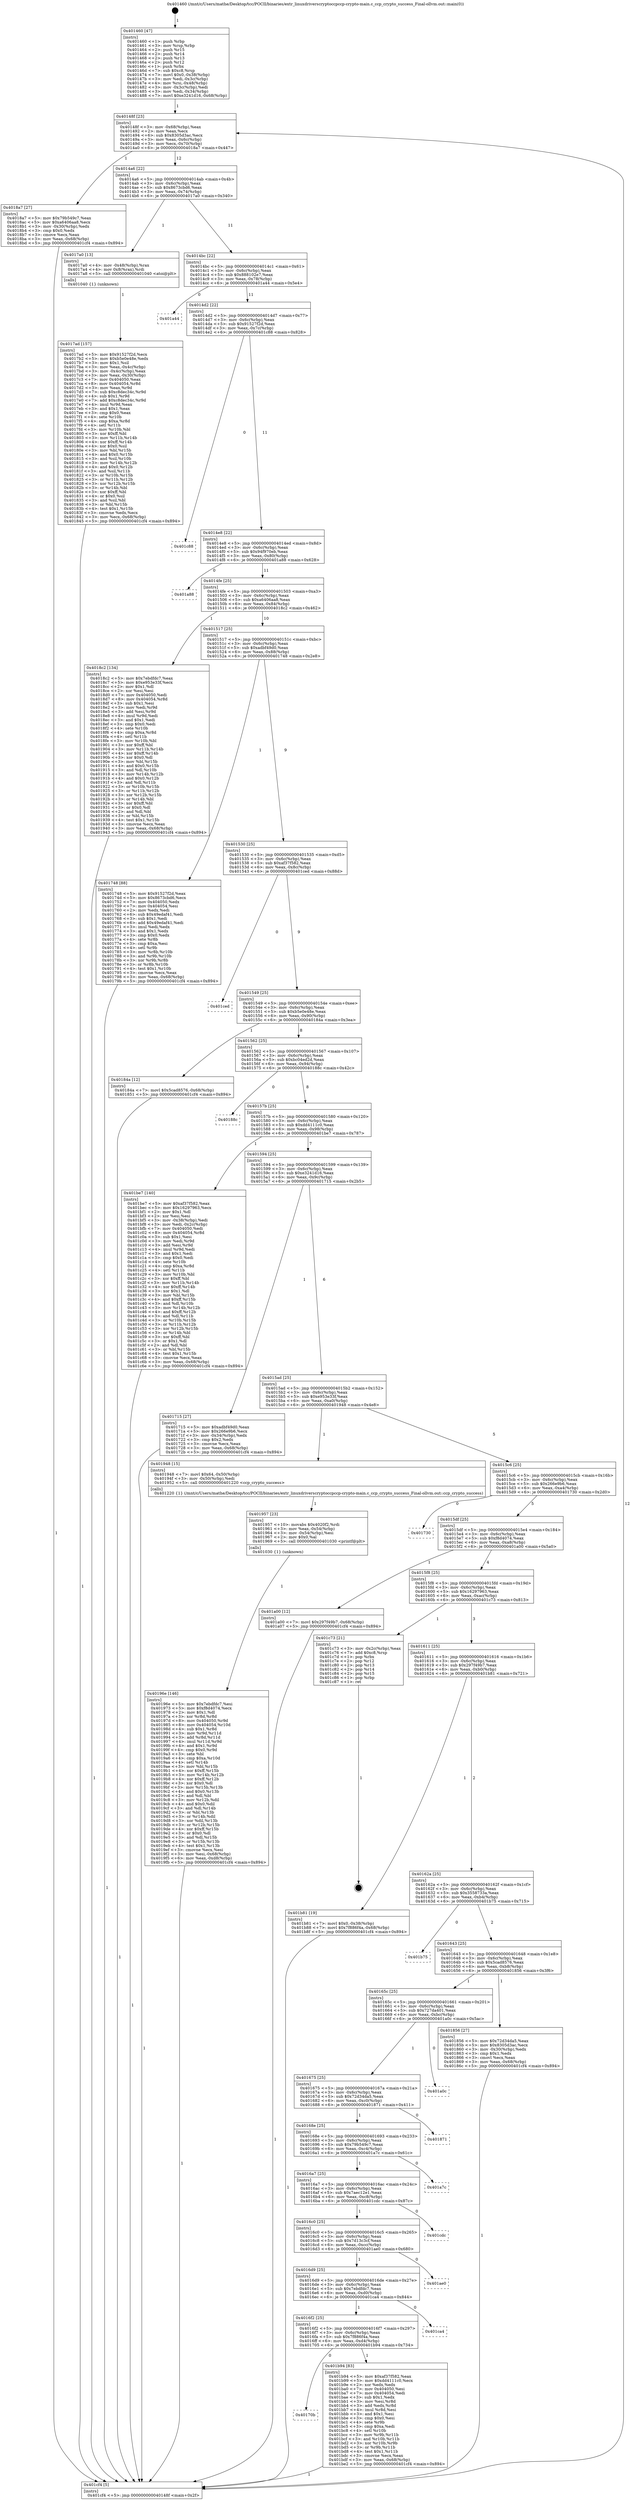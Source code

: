 digraph "0x401460" {
  label = "0x401460 (/mnt/c/Users/mathe/Desktop/tcc/POCII/binaries/extr_linuxdriverscryptoccpccp-crypto-main.c_ccp_crypto_success_Final-ollvm.out::main(0))"
  labelloc = "t"
  node[shape=record]

  Entry [label="",width=0.3,height=0.3,shape=circle,fillcolor=black,style=filled]
  "0x40148f" [label="{
     0x40148f [23]\l
     | [instrs]\l
     &nbsp;&nbsp;0x40148f \<+3\>: mov -0x68(%rbp),%eax\l
     &nbsp;&nbsp;0x401492 \<+2\>: mov %eax,%ecx\l
     &nbsp;&nbsp;0x401494 \<+6\>: sub $0x8305d3ac,%ecx\l
     &nbsp;&nbsp;0x40149a \<+3\>: mov %eax,-0x6c(%rbp)\l
     &nbsp;&nbsp;0x40149d \<+3\>: mov %ecx,-0x70(%rbp)\l
     &nbsp;&nbsp;0x4014a0 \<+6\>: je 00000000004018a7 \<main+0x447\>\l
  }"]
  "0x4018a7" [label="{
     0x4018a7 [27]\l
     | [instrs]\l
     &nbsp;&nbsp;0x4018a7 \<+5\>: mov $0x79b549c7,%eax\l
     &nbsp;&nbsp;0x4018ac \<+5\>: mov $0xa6406aa8,%ecx\l
     &nbsp;&nbsp;0x4018b1 \<+3\>: mov -0x30(%rbp),%edx\l
     &nbsp;&nbsp;0x4018b4 \<+3\>: cmp $0x0,%edx\l
     &nbsp;&nbsp;0x4018b7 \<+3\>: cmove %ecx,%eax\l
     &nbsp;&nbsp;0x4018ba \<+3\>: mov %eax,-0x68(%rbp)\l
     &nbsp;&nbsp;0x4018bd \<+5\>: jmp 0000000000401cf4 \<main+0x894\>\l
  }"]
  "0x4014a6" [label="{
     0x4014a6 [22]\l
     | [instrs]\l
     &nbsp;&nbsp;0x4014a6 \<+5\>: jmp 00000000004014ab \<main+0x4b\>\l
     &nbsp;&nbsp;0x4014ab \<+3\>: mov -0x6c(%rbp),%eax\l
     &nbsp;&nbsp;0x4014ae \<+5\>: sub $0x8673cbd6,%eax\l
     &nbsp;&nbsp;0x4014b3 \<+3\>: mov %eax,-0x74(%rbp)\l
     &nbsp;&nbsp;0x4014b6 \<+6\>: je 00000000004017a0 \<main+0x340\>\l
  }"]
  Exit [label="",width=0.3,height=0.3,shape=circle,fillcolor=black,style=filled,peripheries=2]
  "0x4017a0" [label="{
     0x4017a0 [13]\l
     | [instrs]\l
     &nbsp;&nbsp;0x4017a0 \<+4\>: mov -0x48(%rbp),%rax\l
     &nbsp;&nbsp;0x4017a4 \<+4\>: mov 0x8(%rax),%rdi\l
     &nbsp;&nbsp;0x4017a8 \<+5\>: call 0000000000401040 \<atoi@plt\>\l
     | [calls]\l
     &nbsp;&nbsp;0x401040 \{1\} (unknown)\l
  }"]
  "0x4014bc" [label="{
     0x4014bc [22]\l
     | [instrs]\l
     &nbsp;&nbsp;0x4014bc \<+5\>: jmp 00000000004014c1 \<main+0x61\>\l
     &nbsp;&nbsp;0x4014c1 \<+3\>: mov -0x6c(%rbp),%eax\l
     &nbsp;&nbsp;0x4014c4 \<+5\>: sub $0x888102e7,%eax\l
     &nbsp;&nbsp;0x4014c9 \<+3\>: mov %eax,-0x78(%rbp)\l
     &nbsp;&nbsp;0x4014cc \<+6\>: je 0000000000401a44 \<main+0x5e4\>\l
  }"]
  "0x40170b" [label="{
     0x40170b\l
  }", style=dashed]
  "0x401a44" [label="{
     0x401a44\l
  }", style=dashed]
  "0x4014d2" [label="{
     0x4014d2 [22]\l
     | [instrs]\l
     &nbsp;&nbsp;0x4014d2 \<+5\>: jmp 00000000004014d7 \<main+0x77\>\l
     &nbsp;&nbsp;0x4014d7 \<+3\>: mov -0x6c(%rbp),%eax\l
     &nbsp;&nbsp;0x4014da \<+5\>: sub $0x91527f2d,%eax\l
     &nbsp;&nbsp;0x4014df \<+3\>: mov %eax,-0x7c(%rbp)\l
     &nbsp;&nbsp;0x4014e2 \<+6\>: je 0000000000401c88 \<main+0x828\>\l
  }"]
  "0x401b94" [label="{
     0x401b94 [83]\l
     | [instrs]\l
     &nbsp;&nbsp;0x401b94 \<+5\>: mov $0xaf37f582,%eax\l
     &nbsp;&nbsp;0x401b99 \<+5\>: mov $0xdd4111c0,%ecx\l
     &nbsp;&nbsp;0x401b9e \<+2\>: xor %edx,%edx\l
     &nbsp;&nbsp;0x401ba0 \<+7\>: mov 0x404050,%esi\l
     &nbsp;&nbsp;0x401ba7 \<+7\>: mov 0x404054,%edi\l
     &nbsp;&nbsp;0x401bae \<+3\>: sub $0x1,%edx\l
     &nbsp;&nbsp;0x401bb1 \<+3\>: mov %esi,%r8d\l
     &nbsp;&nbsp;0x401bb4 \<+3\>: add %edx,%r8d\l
     &nbsp;&nbsp;0x401bb7 \<+4\>: imul %r8d,%esi\l
     &nbsp;&nbsp;0x401bbb \<+3\>: and $0x1,%esi\l
     &nbsp;&nbsp;0x401bbe \<+3\>: cmp $0x0,%esi\l
     &nbsp;&nbsp;0x401bc1 \<+4\>: sete %r9b\l
     &nbsp;&nbsp;0x401bc5 \<+3\>: cmp $0xa,%edi\l
     &nbsp;&nbsp;0x401bc8 \<+4\>: setl %r10b\l
     &nbsp;&nbsp;0x401bcc \<+3\>: mov %r9b,%r11b\l
     &nbsp;&nbsp;0x401bcf \<+3\>: and %r10b,%r11b\l
     &nbsp;&nbsp;0x401bd2 \<+3\>: xor %r10b,%r9b\l
     &nbsp;&nbsp;0x401bd5 \<+3\>: or %r9b,%r11b\l
     &nbsp;&nbsp;0x401bd8 \<+4\>: test $0x1,%r11b\l
     &nbsp;&nbsp;0x401bdc \<+3\>: cmovne %ecx,%eax\l
     &nbsp;&nbsp;0x401bdf \<+3\>: mov %eax,-0x68(%rbp)\l
     &nbsp;&nbsp;0x401be2 \<+5\>: jmp 0000000000401cf4 \<main+0x894\>\l
  }"]
  "0x401c88" [label="{
     0x401c88\l
  }", style=dashed]
  "0x4014e8" [label="{
     0x4014e8 [22]\l
     | [instrs]\l
     &nbsp;&nbsp;0x4014e8 \<+5\>: jmp 00000000004014ed \<main+0x8d\>\l
     &nbsp;&nbsp;0x4014ed \<+3\>: mov -0x6c(%rbp),%eax\l
     &nbsp;&nbsp;0x4014f0 \<+5\>: sub $0x94f970eb,%eax\l
     &nbsp;&nbsp;0x4014f5 \<+3\>: mov %eax,-0x80(%rbp)\l
     &nbsp;&nbsp;0x4014f8 \<+6\>: je 0000000000401a88 \<main+0x628\>\l
  }"]
  "0x4016f2" [label="{
     0x4016f2 [25]\l
     | [instrs]\l
     &nbsp;&nbsp;0x4016f2 \<+5\>: jmp 00000000004016f7 \<main+0x297\>\l
     &nbsp;&nbsp;0x4016f7 \<+3\>: mov -0x6c(%rbp),%eax\l
     &nbsp;&nbsp;0x4016fa \<+5\>: sub $0x7f886f4a,%eax\l
     &nbsp;&nbsp;0x4016ff \<+6\>: mov %eax,-0xd4(%rbp)\l
     &nbsp;&nbsp;0x401705 \<+6\>: je 0000000000401b94 \<main+0x734\>\l
  }"]
  "0x401a88" [label="{
     0x401a88\l
  }", style=dashed]
  "0x4014fe" [label="{
     0x4014fe [25]\l
     | [instrs]\l
     &nbsp;&nbsp;0x4014fe \<+5\>: jmp 0000000000401503 \<main+0xa3\>\l
     &nbsp;&nbsp;0x401503 \<+3\>: mov -0x6c(%rbp),%eax\l
     &nbsp;&nbsp;0x401506 \<+5\>: sub $0xa6406aa8,%eax\l
     &nbsp;&nbsp;0x40150b \<+6\>: mov %eax,-0x84(%rbp)\l
     &nbsp;&nbsp;0x401511 \<+6\>: je 00000000004018c2 \<main+0x462\>\l
  }"]
  "0x401ca4" [label="{
     0x401ca4\l
  }", style=dashed]
  "0x4018c2" [label="{
     0x4018c2 [134]\l
     | [instrs]\l
     &nbsp;&nbsp;0x4018c2 \<+5\>: mov $0x7ebdfdc7,%eax\l
     &nbsp;&nbsp;0x4018c7 \<+5\>: mov $0xe953e33f,%ecx\l
     &nbsp;&nbsp;0x4018cc \<+2\>: mov $0x1,%dl\l
     &nbsp;&nbsp;0x4018ce \<+2\>: xor %esi,%esi\l
     &nbsp;&nbsp;0x4018d0 \<+7\>: mov 0x404050,%edi\l
     &nbsp;&nbsp;0x4018d7 \<+8\>: mov 0x404054,%r8d\l
     &nbsp;&nbsp;0x4018df \<+3\>: sub $0x1,%esi\l
     &nbsp;&nbsp;0x4018e2 \<+3\>: mov %edi,%r9d\l
     &nbsp;&nbsp;0x4018e5 \<+3\>: add %esi,%r9d\l
     &nbsp;&nbsp;0x4018e8 \<+4\>: imul %r9d,%edi\l
     &nbsp;&nbsp;0x4018ec \<+3\>: and $0x1,%edi\l
     &nbsp;&nbsp;0x4018ef \<+3\>: cmp $0x0,%edi\l
     &nbsp;&nbsp;0x4018f2 \<+4\>: sete %r10b\l
     &nbsp;&nbsp;0x4018f6 \<+4\>: cmp $0xa,%r8d\l
     &nbsp;&nbsp;0x4018fa \<+4\>: setl %r11b\l
     &nbsp;&nbsp;0x4018fe \<+3\>: mov %r10b,%bl\l
     &nbsp;&nbsp;0x401901 \<+3\>: xor $0xff,%bl\l
     &nbsp;&nbsp;0x401904 \<+3\>: mov %r11b,%r14b\l
     &nbsp;&nbsp;0x401907 \<+4\>: xor $0xff,%r14b\l
     &nbsp;&nbsp;0x40190b \<+3\>: xor $0x0,%dl\l
     &nbsp;&nbsp;0x40190e \<+3\>: mov %bl,%r15b\l
     &nbsp;&nbsp;0x401911 \<+4\>: and $0x0,%r15b\l
     &nbsp;&nbsp;0x401915 \<+3\>: and %dl,%r10b\l
     &nbsp;&nbsp;0x401918 \<+3\>: mov %r14b,%r12b\l
     &nbsp;&nbsp;0x40191b \<+4\>: and $0x0,%r12b\l
     &nbsp;&nbsp;0x40191f \<+3\>: and %dl,%r11b\l
     &nbsp;&nbsp;0x401922 \<+3\>: or %r10b,%r15b\l
     &nbsp;&nbsp;0x401925 \<+3\>: or %r11b,%r12b\l
     &nbsp;&nbsp;0x401928 \<+3\>: xor %r12b,%r15b\l
     &nbsp;&nbsp;0x40192b \<+3\>: or %r14b,%bl\l
     &nbsp;&nbsp;0x40192e \<+3\>: xor $0xff,%bl\l
     &nbsp;&nbsp;0x401931 \<+3\>: or $0x0,%dl\l
     &nbsp;&nbsp;0x401934 \<+2\>: and %dl,%bl\l
     &nbsp;&nbsp;0x401936 \<+3\>: or %bl,%r15b\l
     &nbsp;&nbsp;0x401939 \<+4\>: test $0x1,%r15b\l
     &nbsp;&nbsp;0x40193d \<+3\>: cmovne %ecx,%eax\l
     &nbsp;&nbsp;0x401940 \<+3\>: mov %eax,-0x68(%rbp)\l
     &nbsp;&nbsp;0x401943 \<+5\>: jmp 0000000000401cf4 \<main+0x894\>\l
  }"]
  "0x401517" [label="{
     0x401517 [25]\l
     | [instrs]\l
     &nbsp;&nbsp;0x401517 \<+5\>: jmp 000000000040151c \<main+0xbc\>\l
     &nbsp;&nbsp;0x40151c \<+3\>: mov -0x6c(%rbp),%eax\l
     &nbsp;&nbsp;0x40151f \<+5\>: sub $0xadbf49d0,%eax\l
     &nbsp;&nbsp;0x401524 \<+6\>: mov %eax,-0x88(%rbp)\l
     &nbsp;&nbsp;0x40152a \<+6\>: je 0000000000401748 \<main+0x2e8\>\l
  }"]
  "0x4016d9" [label="{
     0x4016d9 [25]\l
     | [instrs]\l
     &nbsp;&nbsp;0x4016d9 \<+5\>: jmp 00000000004016de \<main+0x27e\>\l
     &nbsp;&nbsp;0x4016de \<+3\>: mov -0x6c(%rbp),%eax\l
     &nbsp;&nbsp;0x4016e1 \<+5\>: sub $0x7ebdfdc7,%eax\l
     &nbsp;&nbsp;0x4016e6 \<+6\>: mov %eax,-0xd0(%rbp)\l
     &nbsp;&nbsp;0x4016ec \<+6\>: je 0000000000401ca4 \<main+0x844\>\l
  }"]
  "0x401748" [label="{
     0x401748 [88]\l
     | [instrs]\l
     &nbsp;&nbsp;0x401748 \<+5\>: mov $0x91527f2d,%eax\l
     &nbsp;&nbsp;0x40174d \<+5\>: mov $0x8673cbd6,%ecx\l
     &nbsp;&nbsp;0x401752 \<+7\>: mov 0x404050,%edx\l
     &nbsp;&nbsp;0x401759 \<+7\>: mov 0x404054,%esi\l
     &nbsp;&nbsp;0x401760 \<+2\>: mov %edx,%edi\l
     &nbsp;&nbsp;0x401762 \<+6\>: sub $0x49edaf41,%edi\l
     &nbsp;&nbsp;0x401768 \<+3\>: sub $0x1,%edi\l
     &nbsp;&nbsp;0x40176b \<+6\>: add $0x49edaf41,%edi\l
     &nbsp;&nbsp;0x401771 \<+3\>: imul %edi,%edx\l
     &nbsp;&nbsp;0x401774 \<+3\>: and $0x1,%edx\l
     &nbsp;&nbsp;0x401777 \<+3\>: cmp $0x0,%edx\l
     &nbsp;&nbsp;0x40177a \<+4\>: sete %r8b\l
     &nbsp;&nbsp;0x40177e \<+3\>: cmp $0xa,%esi\l
     &nbsp;&nbsp;0x401781 \<+4\>: setl %r9b\l
     &nbsp;&nbsp;0x401785 \<+3\>: mov %r8b,%r10b\l
     &nbsp;&nbsp;0x401788 \<+3\>: and %r9b,%r10b\l
     &nbsp;&nbsp;0x40178b \<+3\>: xor %r9b,%r8b\l
     &nbsp;&nbsp;0x40178e \<+3\>: or %r8b,%r10b\l
     &nbsp;&nbsp;0x401791 \<+4\>: test $0x1,%r10b\l
     &nbsp;&nbsp;0x401795 \<+3\>: cmovne %ecx,%eax\l
     &nbsp;&nbsp;0x401798 \<+3\>: mov %eax,-0x68(%rbp)\l
     &nbsp;&nbsp;0x40179b \<+5\>: jmp 0000000000401cf4 \<main+0x894\>\l
  }"]
  "0x401530" [label="{
     0x401530 [25]\l
     | [instrs]\l
     &nbsp;&nbsp;0x401530 \<+5\>: jmp 0000000000401535 \<main+0xd5\>\l
     &nbsp;&nbsp;0x401535 \<+3\>: mov -0x6c(%rbp),%eax\l
     &nbsp;&nbsp;0x401538 \<+5\>: sub $0xaf37f582,%eax\l
     &nbsp;&nbsp;0x40153d \<+6\>: mov %eax,-0x8c(%rbp)\l
     &nbsp;&nbsp;0x401543 \<+6\>: je 0000000000401ced \<main+0x88d\>\l
  }"]
  "0x401ae0" [label="{
     0x401ae0\l
  }", style=dashed]
  "0x401ced" [label="{
     0x401ced\l
  }", style=dashed]
  "0x401549" [label="{
     0x401549 [25]\l
     | [instrs]\l
     &nbsp;&nbsp;0x401549 \<+5\>: jmp 000000000040154e \<main+0xee\>\l
     &nbsp;&nbsp;0x40154e \<+3\>: mov -0x6c(%rbp),%eax\l
     &nbsp;&nbsp;0x401551 \<+5\>: sub $0xb5e0e48e,%eax\l
     &nbsp;&nbsp;0x401556 \<+6\>: mov %eax,-0x90(%rbp)\l
     &nbsp;&nbsp;0x40155c \<+6\>: je 000000000040184a \<main+0x3ea\>\l
  }"]
  "0x4016c0" [label="{
     0x4016c0 [25]\l
     | [instrs]\l
     &nbsp;&nbsp;0x4016c0 \<+5\>: jmp 00000000004016c5 \<main+0x265\>\l
     &nbsp;&nbsp;0x4016c5 \<+3\>: mov -0x6c(%rbp),%eax\l
     &nbsp;&nbsp;0x4016c8 \<+5\>: sub $0x7d13c3cf,%eax\l
     &nbsp;&nbsp;0x4016cd \<+6\>: mov %eax,-0xcc(%rbp)\l
     &nbsp;&nbsp;0x4016d3 \<+6\>: je 0000000000401ae0 \<main+0x680\>\l
  }"]
  "0x40184a" [label="{
     0x40184a [12]\l
     | [instrs]\l
     &nbsp;&nbsp;0x40184a \<+7\>: movl $0x5cad8576,-0x68(%rbp)\l
     &nbsp;&nbsp;0x401851 \<+5\>: jmp 0000000000401cf4 \<main+0x894\>\l
  }"]
  "0x401562" [label="{
     0x401562 [25]\l
     | [instrs]\l
     &nbsp;&nbsp;0x401562 \<+5\>: jmp 0000000000401567 \<main+0x107\>\l
     &nbsp;&nbsp;0x401567 \<+3\>: mov -0x6c(%rbp),%eax\l
     &nbsp;&nbsp;0x40156a \<+5\>: sub $0xbc04ed2d,%eax\l
     &nbsp;&nbsp;0x40156f \<+6\>: mov %eax,-0x94(%rbp)\l
     &nbsp;&nbsp;0x401575 \<+6\>: je 000000000040188c \<main+0x42c\>\l
  }"]
  "0x401cdc" [label="{
     0x401cdc\l
  }", style=dashed]
  "0x40188c" [label="{
     0x40188c\l
  }", style=dashed]
  "0x40157b" [label="{
     0x40157b [25]\l
     | [instrs]\l
     &nbsp;&nbsp;0x40157b \<+5\>: jmp 0000000000401580 \<main+0x120\>\l
     &nbsp;&nbsp;0x401580 \<+3\>: mov -0x6c(%rbp),%eax\l
     &nbsp;&nbsp;0x401583 \<+5\>: sub $0xdd4111c0,%eax\l
     &nbsp;&nbsp;0x401588 \<+6\>: mov %eax,-0x98(%rbp)\l
     &nbsp;&nbsp;0x40158e \<+6\>: je 0000000000401be7 \<main+0x787\>\l
  }"]
  "0x4016a7" [label="{
     0x4016a7 [25]\l
     | [instrs]\l
     &nbsp;&nbsp;0x4016a7 \<+5\>: jmp 00000000004016ac \<main+0x24c\>\l
     &nbsp;&nbsp;0x4016ac \<+3\>: mov -0x6c(%rbp),%eax\l
     &nbsp;&nbsp;0x4016af \<+5\>: sub $0x7aec12e1,%eax\l
     &nbsp;&nbsp;0x4016b4 \<+6\>: mov %eax,-0xc8(%rbp)\l
     &nbsp;&nbsp;0x4016ba \<+6\>: je 0000000000401cdc \<main+0x87c\>\l
  }"]
  "0x401be7" [label="{
     0x401be7 [140]\l
     | [instrs]\l
     &nbsp;&nbsp;0x401be7 \<+5\>: mov $0xaf37f582,%eax\l
     &nbsp;&nbsp;0x401bec \<+5\>: mov $0x16297963,%ecx\l
     &nbsp;&nbsp;0x401bf1 \<+2\>: mov $0x1,%dl\l
     &nbsp;&nbsp;0x401bf3 \<+2\>: xor %esi,%esi\l
     &nbsp;&nbsp;0x401bf5 \<+3\>: mov -0x38(%rbp),%edi\l
     &nbsp;&nbsp;0x401bf8 \<+3\>: mov %edi,-0x2c(%rbp)\l
     &nbsp;&nbsp;0x401bfb \<+7\>: mov 0x404050,%edi\l
     &nbsp;&nbsp;0x401c02 \<+8\>: mov 0x404054,%r8d\l
     &nbsp;&nbsp;0x401c0a \<+3\>: sub $0x1,%esi\l
     &nbsp;&nbsp;0x401c0d \<+3\>: mov %edi,%r9d\l
     &nbsp;&nbsp;0x401c10 \<+3\>: add %esi,%r9d\l
     &nbsp;&nbsp;0x401c13 \<+4\>: imul %r9d,%edi\l
     &nbsp;&nbsp;0x401c17 \<+3\>: and $0x1,%edi\l
     &nbsp;&nbsp;0x401c1a \<+3\>: cmp $0x0,%edi\l
     &nbsp;&nbsp;0x401c1d \<+4\>: sete %r10b\l
     &nbsp;&nbsp;0x401c21 \<+4\>: cmp $0xa,%r8d\l
     &nbsp;&nbsp;0x401c25 \<+4\>: setl %r11b\l
     &nbsp;&nbsp;0x401c29 \<+3\>: mov %r10b,%bl\l
     &nbsp;&nbsp;0x401c2c \<+3\>: xor $0xff,%bl\l
     &nbsp;&nbsp;0x401c2f \<+3\>: mov %r11b,%r14b\l
     &nbsp;&nbsp;0x401c32 \<+4\>: xor $0xff,%r14b\l
     &nbsp;&nbsp;0x401c36 \<+3\>: xor $0x1,%dl\l
     &nbsp;&nbsp;0x401c39 \<+3\>: mov %bl,%r15b\l
     &nbsp;&nbsp;0x401c3c \<+4\>: and $0xff,%r15b\l
     &nbsp;&nbsp;0x401c40 \<+3\>: and %dl,%r10b\l
     &nbsp;&nbsp;0x401c43 \<+3\>: mov %r14b,%r12b\l
     &nbsp;&nbsp;0x401c46 \<+4\>: and $0xff,%r12b\l
     &nbsp;&nbsp;0x401c4a \<+3\>: and %dl,%r11b\l
     &nbsp;&nbsp;0x401c4d \<+3\>: or %r10b,%r15b\l
     &nbsp;&nbsp;0x401c50 \<+3\>: or %r11b,%r12b\l
     &nbsp;&nbsp;0x401c53 \<+3\>: xor %r12b,%r15b\l
     &nbsp;&nbsp;0x401c56 \<+3\>: or %r14b,%bl\l
     &nbsp;&nbsp;0x401c59 \<+3\>: xor $0xff,%bl\l
     &nbsp;&nbsp;0x401c5c \<+3\>: or $0x1,%dl\l
     &nbsp;&nbsp;0x401c5f \<+2\>: and %dl,%bl\l
     &nbsp;&nbsp;0x401c61 \<+3\>: or %bl,%r15b\l
     &nbsp;&nbsp;0x401c64 \<+4\>: test $0x1,%r15b\l
     &nbsp;&nbsp;0x401c68 \<+3\>: cmovne %ecx,%eax\l
     &nbsp;&nbsp;0x401c6b \<+3\>: mov %eax,-0x68(%rbp)\l
     &nbsp;&nbsp;0x401c6e \<+5\>: jmp 0000000000401cf4 \<main+0x894\>\l
  }"]
  "0x401594" [label="{
     0x401594 [25]\l
     | [instrs]\l
     &nbsp;&nbsp;0x401594 \<+5\>: jmp 0000000000401599 \<main+0x139\>\l
     &nbsp;&nbsp;0x401599 \<+3\>: mov -0x6c(%rbp),%eax\l
     &nbsp;&nbsp;0x40159c \<+5\>: sub $0xe3241d16,%eax\l
     &nbsp;&nbsp;0x4015a1 \<+6\>: mov %eax,-0x9c(%rbp)\l
     &nbsp;&nbsp;0x4015a7 \<+6\>: je 0000000000401715 \<main+0x2b5\>\l
  }"]
  "0x401a7c" [label="{
     0x401a7c\l
  }", style=dashed]
  "0x401715" [label="{
     0x401715 [27]\l
     | [instrs]\l
     &nbsp;&nbsp;0x401715 \<+5\>: mov $0xadbf49d0,%eax\l
     &nbsp;&nbsp;0x40171a \<+5\>: mov $0x266e9b6,%ecx\l
     &nbsp;&nbsp;0x40171f \<+3\>: mov -0x34(%rbp),%edx\l
     &nbsp;&nbsp;0x401722 \<+3\>: cmp $0x2,%edx\l
     &nbsp;&nbsp;0x401725 \<+3\>: cmovne %ecx,%eax\l
     &nbsp;&nbsp;0x401728 \<+3\>: mov %eax,-0x68(%rbp)\l
     &nbsp;&nbsp;0x40172b \<+5\>: jmp 0000000000401cf4 \<main+0x894\>\l
  }"]
  "0x4015ad" [label="{
     0x4015ad [25]\l
     | [instrs]\l
     &nbsp;&nbsp;0x4015ad \<+5\>: jmp 00000000004015b2 \<main+0x152\>\l
     &nbsp;&nbsp;0x4015b2 \<+3\>: mov -0x6c(%rbp),%eax\l
     &nbsp;&nbsp;0x4015b5 \<+5\>: sub $0xe953e33f,%eax\l
     &nbsp;&nbsp;0x4015ba \<+6\>: mov %eax,-0xa0(%rbp)\l
     &nbsp;&nbsp;0x4015c0 \<+6\>: je 0000000000401948 \<main+0x4e8\>\l
  }"]
  "0x401cf4" [label="{
     0x401cf4 [5]\l
     | [instrs]\l
     &nbsp;&nbsp;0x401cf4 \<+5\>: jmp 000000000040148f \<main+0x2f\>\l
  }"]
  "0x401460" [label="{
     0x401460 [47]\l
     | [instrs]\l
     &nbsp;&nbsp;0x401460 \<+1\>: push %rbp\l
     &nbsp;&nbsp;0x401461 \<+3\>: mov %rsp,%rbp\l
     &nbsp;&nbsp;0x401464 \<+2\>: push %r15\l
     &nbsp;&nbsp;0x401466 \<+2\>: push %r14\l
     &nbsp;&nbsp;0x401468 \<+2\>: push %r13\l
     &nbsp;&nbsp;0x40146a \<+2\>: push %r12\l
     &nbsp;&nbsp;0x40146c \<+1\>: push %rbx\l
     &nbsp;&nbsp;0x40146d \<+7\>: sub $0xc8,%rsp\l
     &nbsp;&nbsp;0x401474 \<+7\>: movl $0x0,-0x38(%rbp)\l
     &nbsp;&nbsp;0x40147b \<+3\>: mov %edi,-0x3c(%rbp)\l
     &nbsp;&nbsp;0x40147e \<+4\>: mov %rsi,-0x48(%rbp)\l
     &nbsp;&nbsp;0x401482 \<+3\>: mov -0x3c(%rbp),%edi\l
     &nbsp;&nbsp;0x401485 \<+3\>: mov %edi,-0x34(%rbp)\l
     &nbsp;&nbsp;0x401488 \<+7\>: movl $0xe3241d16,-0x68(%rbp)\l
  }"]
  "0x4017ad" [label="{
     0x4017ad [157]\l
     | [instrs]\l
     &nbsp;&nbsp;0x4017ad \<+5\>: mov $0x91527f2d,%ecx\l
     &nbsp;&nbsp;0x4017b2 \<+5\>: mov $0xb5e0e48e,%edx\l
     &nbsp;&nbsp;0x4017b7 \<+3\>: mov $0x1,%sil\l
     &nbsp;&nbsp;0x4017ba \<+3\>: mov %eax,-0x4c(%rbp)\l
     &nbsp;&nbsp;0x4017bd \<+3\>: mov -0x4c(%rbp),%eax\l
     &nbsp;&nbsp;0x4017c0 \<+3\>: mov %eax,-0x30(%rbp)\l
     &nbsp;&nbsp;0x4017c3 \<+7\>: mov 0x404050,%eax\l
     &nbsp;&nbsp;0x4017ca \<+8\>: mov 0x404054,%r8d\l
     &nbsp;&nbsp;0x4017d2 \<+3\>: mov %eax,%r9d\l
     &nbsp;&nbsp;0x4017d5 \<+7\>: sub $0xc8dec34c,%r9d\l
     &nbsp;&nbsp;0x4017dc \<+4\>: sub $0x1,%r9d\l
     &nbsp;&nbsp;0x4017e0 \<+7\>: add $0xc8dec34c,%r9d\l
     &nbsp;&nbsp;0x4017e7 \<+4\>: imul %r9d,%eax\l
     &nbsp;&nbsp;0x4017eb \<+3\>: and $0x1,%eax\l
     &nbsp;&nbsp;0x4017ee \<+3\>: cmp $0x0,%eax\l
     &nbsp;&nbsp;0x4017f1 \<+4\>: sete %r10b\l
     &nbsp;&nbsp;0x4017f5 \<+4\>: cmp $0xa,%r8d\l
     &nbsp;&nbsp;0x4017f9 \<+4\>: setl %r11b\l
     &nbsp;&nbsp;0x4017fd \<+3\>: mov %r10b,%bl\l
     &nbsp;&nbsp;0x401800 \<+3\>: xor $0xff,%bl\l
     &nbsp;&nbsp;0x401803 \<+3\>: mov %r11b,%r14b\l
     &nbsp;&nbsp;0x401806 \<+4\>: xor $0xff,%r14b\l
     &nbsp;&nbsp;0x40180a \<+4\>: xor $0x0,%sil\l
     &nbsp;&nbsp;0x40180e \<+3\>: mov %bl,%r15b\l
     &nbsp;&nbsp;0x401811 \<+4\>: and $0x0,%r15b\l
     &nbsp;&nbsp;0x401815 \<+3\>: and %sil,%r10b\l
     &nbsp;&nbsp;0x401818 \<+3\>: mov %r14b,%r12b\l
     &nbsp;&nbsp;0x40181b \<+4\>: and $0x0,%r12b\l
     &nbsp;&nbsp;0x40181f \<+3\>: and %sil,%r11b\l
     &nbsp;&nbsp;0x401822 \<+3\>: or %r10b,%r15b\l
     &nbsp;&nbsp;0x401825 \<+3\>: or %r11b,%r12b\l
     &nbsp;&nbsp;0x401828 \<+3\>: xor %r12b,%r15b\l
     &nbsp;&nbsp;0x40182b \<+3\>: or %r14b,%bl\l
     &nbsp;&nbsp;0x40182e \<+3\>: xor $0xff,%bl\l
     &nbsp;&nbsp;0x401831 \<+4\>: or $0x0,%sil\l
     &nbsp;&nbsp;0x401835 \<+3\>: and %sil,%bl\l
     &nbsp;&nbsp;0x401838 \<+3\>: or %bl,%r15b\l
     &nbsp;&nbsp;0x40183b \<+4\>: test $0x1,%r15b\l
     &nbsp;&nbsp;0x40183f \<+3\>: cmovne %edx,%ecx\l
     &nbsp;&nbsp;0x401842 \<+3\>: mov %ecx,-0x68(%rbp)\l
     &nbsp;&nbsp;0x401845 \<+5\>: jmp 0000000000401cf4 \<main+0x894\>\l
  }"]
  "0x40168e" [label="{
     0x40168e [25]\l
     | [instrs]\l
     &nbsp;&nbsp;0x40168e \<+5\>: jmp 0000000000401693 \<main+0x233\>\l
     &nbsp;&nbsp;0x401693 \<+3\>: mov -0x6c(%rbp),%eax\l
     &nbsp;&nbsp;0x401696 \<+5\>: sub $0x79b549c7,%eax\l
     &nbsp;&nbsp;0x40169b \<+6\>: mov %eax,-0xc4(%rbp)\l
     &nbsp;&nbsp;0x4016a1 \<+6\>: je 0000000000401a7c \<main+0x61c\>\l
  }"]
  "0x401948" [label="{
     0x401948 [15]\l
     | [instrs]\l
     &nbsp;&nbsp;0x401948 \<+7\>: movl $0x64,-0x50(%rbp)\l
     &nbsp;&nbsp;0x40194f \<+3\>: mov -0x50(%rbp),%edi\l
     &nbsp;&nbsp;0x401952 \<+5\>: call 0000000000401220 \<ccp_crypto_success\>\l
     | [calls]\l
     &nbsp;&nbsp;0x401220 \{1\} (/mnt/c/Users/mathe/Desktop/tcc/POCII/binaries/extr_linuxdriverscryptoccpccp-crypto-main.c_ccp_crypto_success_Final-ollvm.out::ccp_crypto_success)\l
  }"]
  "0x4015c6" [label="{
     0x4015c6 [25]\l
     | [instrs]\l
     &nbsp;&nbsp;0x4015c6 \<+5\>: jmp 00000000004015cb \<main+0x16b\>\l
     &nbsp;&nbsp;0x4015cb \<+3\>: mov -0x6c(%rbp),%eax\l
     &nbsp;&nbsp;0x4015ce \<+5\>: sub $0x266e9b6,%eax\l
     &nbsp;&nbsp;0x4015d3 \<+6\>: mov %eax,-0xa4(%rbp)\l
     &nbsp;&nbsp;0x4015d9 \<+6\>: je 0000000000401730 \<main+0x2d0\>\l
  }"]
  "0x401871" [label="{
     0x401871\l
  }", style=dashed]
  "0x401730" [label="{
     0x401730\l
  }", style=dashed]
  "0x4015df" [label="{
     0x4015df [25]\l
     | [instrs]\l
     &nbsp;&nbsp;0x4015df \<+5\>: jmp 00000000004015e4 \<main+0x184\>\l
     &nbsp;&nbsp;0x4015e4 \<+3\>: mov -0x6c(%rbp),%eax\l
     &nbsp;&nbsp;0x4015e7 \<+5\>: sub $0xf8d4074,%eax\l
     &nbsp;&nbsp;0x4015ec \<+6\>: mov %eax,-0xa8(%rbp)\l
     &nbsp;&nbsp;0x4015f2 \<+6\>: je 0000000000401a00 \<main+0x5a0\>\l
  }"]
  "0x401675" [label="{
     0x401675 [25]\l
     | [instrs]\l
     &nbsp;&nbsp;0x401675 \<+5\>: jmp 000000000040167a \<main+0x21a\>\l
     &nbsp;&nbsp;0x40167a \<+3\>: mov -0x6c(%rbp),%eax\l
     &nbsp;&nbsp;0x40167d \<+5\>: sub $0x72d34da5,%eax\l
     &nbsp;&nbsp;0x401682 \<+6\>: mov %eax,-0xc0(%rbp)\l
     &nbsp;&nbsp;0x401688 \<+6\>: je 0000000000401871 \<main+0x411\>\l
  }"]
  "0x401a00" [label="{
     0x401a00 [12]\l
     | [instrs]\l
     &nbsp;&nbsp;0x401a00 \<+7\>: movl $0x297f49b7,-0x68(%rbp)\l
     &nbsp;&nbsp;0x401a07 \<+5\>: jmp 0000000000401cf4 \<main+0x894\>\l
  }"]
  "0x4015f8" [label="{
     0x4015f8 [25]\l
     | [instrs]\l
     &nbsp;&nbsp;0x4015f8 \<+5\>: jmp 00000000004015fd \<main+0x19d\>\l
     &nbsp;&nbsp;0x4015fd \<+3\>: mov -0x6c(%rbp),%eax\l
     &nbsp;&nbsp;0x401600 \<+5\>: sub $0x16297963,%eax\l
     &nbsp;&nbsp;0x401605 \<+6\>: mov %eax,-0xac(%rbp)\l
     &nbsp;&nbsp;0x40160b \<+6\>: je 0000000000401c73 \<main+0x813\>\l
  }"]
  "0x401a0c" [label="{
     0x401a0c\l
  }", style=dashed]
  "0x401c73" [label="{
     0x401c73 [21]\l
     | [instrs]\l
     &nbsp;&nbsp;0x401c73 \<+3\>: mov -0x2c(%rbp),%eax\l
     &nbsp;&nbsp;0x401c76 \<+7\>: add $0xc8,%rsp\l
     &nbsp;&nbsp;0x401c7d \<+1\>: pop %rbx\l
     &nbsp;&nbsp;0x401c7e \<+2\>: pop %r12\l
     &nbsp;&nbsp;0x401c80 \<+2\>: pop %r13\l
     &nbsp;&nbsp;0x401c82 \<+2\>: pop %r14\l
     &nbsp;&nbsp;0x401c84 \<+2\>: pop %r15\l
     &nbsp;&nbsp;0x401c86 \<+1\>: pop %rbp\l
     &nbsp;&nbsp;0x401c87 \<+1\>: ret\l
  }"]
  "0x401611" [label="{
     0x401611 [25]\l
     | [instrs]\l
     &nbsp;&nbsp;0x401611 \<+5\>: jmp 0000000000401616 \<main+0x1b6\>\l
     &nbsp;&nbsp;0x401616 \<+3\>: mov -0x6c(%rbp),%eax\l
     &nbsp;&nbsp;0x401619 \<+5\>: sub $0x297f49b7,%eax\l
     &nbsp;&nbsp;0x40161e \<+6\>: mov %eax,-0xb0(%rbp)\l
     &nbsp;&nbsp;0x401624 \<+6\>: je 0000000000401b81 \<main+0x721\>\l
  }"]
  "0x40196e" [label="{
     0x40196e [146]\l
     | [instrs]\l
     &nbsp;&nbsp;0x40196e \<+5\>: mov $0x7ebdfdc7,%esi\l
     &nbsp;&nbsp;0x401973 \<+5\>: mov $0xf8d4074,%ecx\l
     &nbsp;&nbsp;0x401978 \<+2\>: mov $0x1,%dl\l
     &nbsp;&nbsp;0x40197a \<+3\>: xor %r8d,%r8d\l
     &nbsp;&nbsp;0x40197d \<+8\>: mov 0x404050,%r9d\l
     &nbsp;&nbsp;0x401985 \<+8\>: mov 0x404054,%r10d\l
     &nbsp;&nbsp;0x40198d \<+4\>: sub $0x1,%r8d\l
     &nbsp;&nbsp;0x401991 \<+3\>: mov %r9d,%r11d\l
     &nbsp;&nbsp;0x401994 \<+3\>: add %r8d,%r11d\l
     &nbsp;&nbsp;0x401997 \<+4\>: imul %r11d,%r9d\l
     &nbsp;&nbsp;0x40199b \<+4\>: and $0x1,%r9d\l
     &nbsp;&nbsp;0x40199f \<+4\>: cmp $0x0,%r9d\l
     &nbsp;&nbsp;0x4019a3 \<+3\>: sete %bl\l
     &nbsp;&nbsp;0x4019a6 \<+4\>: cmp $0xa,%r10d\l
     &nbsp;&nbsp;0x4019aa \<+4\>: setl %r14b\l
     &nbsp;&nbsp;0x4019ae \<+3\>: mov %bl,%r15b\l
     &nbsp;&nbsp;0x4019b1 \<+4\>: xor $0xff,%r15b\l
     &nbsp;&nbsp;0x4019b5 \<+3\>: mov %r14b,%r12b\l
     &nbsp;&nbsp;0x4019b8 \<+4\>: xor $0xff,%r12b\l
     &nbsp;&nbsp;0x4019bc \<+3\>: xor $0x0,%dl\l
     &nbsp;&nbsp;0x4019bf \<+3\>: mov %r15b,%r13b\l
     &nbsp;&nbsp;0x4019c2 \<+4\>: and $0x0,%r13b\l
     &nbsp;&nbsp;0x4019c6 \<+2\>: and %dl,%bl\l
     &nbsp;&nbsp;0x4019c8 \<+3\>: mov %r12b,%dil\l
     &nbsp;&nbsp;0x4019cb \<+4\>: and $0x0,%dil\l
     &nbsp;&nbsp;0x4019cf \<+3\>: and %dl,%r14b\l
     &nbsp;&nbsp;0x4019d2 \<+3\>: or %bl,%r13b\l
     &nbsp;&nbsp;0x4019d5 \<+3\>: or %r14b,%dil\l
     &nbsp;&nbsp;0x4019d8 \<+3\>: xor %dil,%r13b\l
     &nbsp;&nbsp;0x4019db \<+3\>: or %r12b,%r15b\l
     &nbsp;&nbsp;0x4019de \<+4\>: xor $0xff,%r15b\l
     &nbsp;&nbsp;0x4019e2 \<+3\>: or $0x0,%dl\l
     &nbsp;&nbsp;0x4019e5 \<+3\>: and %dl,%r15b\l
     &nbsp;&nbsp;0x4019e8 \<+3\>: or %r15b,%r13b\l
     &nbsp;&nbsp;0x4019eb \<+4\>: test $0x1,%r13b\l
     &nbsp;&nbsp;0x4019ef \<+3\>: cmovne %ecx,%esi\l
     &nbsp;&nbsp;0x4019f2 \<+3\>: mov %esi,-0x68(%rbp)\l
     &nbsp;&nbsp;0x4019f5 \<+6\>: mov %eax,-0xd8(%rbp)\l
     &nbsp;&nbsp;0x4019fb \<+5\>: jmp 0000000000401cf4 \<main+0x894\>\l
  }"]
  "0x401b81" [label="{
     0x401b81 [19]\l
     | [instrs]\l
     &nbsp;&nbsp;0x401b81 \<+7\>: movl $0x0,-0x38(%rbp)\l
     &nbsp;&nbsp;0x401b88 \<+7\>: movl $0x7f886f4a,-0x68(%rbp)\l
     &nbsp;&nbsp;0x401b8f \<+5\>: jmp 0000000000401cf4 \<main+0x894\>\l
  }"]
  "0x40162a" [label="{
     0x40162a [25]\l
     | [instrs]\l
     &nbsp;&nbsp;0x40162a \<+5\>: jmp 000000000040162f \<main+0x1cf\>\l
     &nbsp;&nbsp;0x40162f \<+3\>: mov -0x6c(%rbp),%eax\l
     &nbsp;&nbsp;0x401632 \<+5\>: sub $0x3558733a,%eax\l
     &nbsp;&nbsp;0x401637 \<+6\>: mov %eax,-0xb4(%rbp)\l
     &nbsp;&nbsp;0x40163d \<+6\>: je 0000000000401b75 \<main+0x715\>\l
  }"]
  "0x401957" [label="{
     0x401957 [23]\l
     | [instrs]\l
     &nbsp;&nbsp;0x401957 \<+10\>: movabs $0x4020f2,%rdi\l
     &nbsp;&nbsp;0x401961 \<+3\>: mov %eax,-0x54(%rbp)\l
     &nbsp;&nbsp;0x401964 \<+3\>: mov -0x54(%rbp),%esi\l
     &nbsp;&nbsp;0x401967 \<+2\>: mov $0x0,%al\l
     &nbsp;&nbsp;0x401969 \<+5\>: call 0000000000401030 \<printf@plt\>\l
     | [calls]\l
     &nbsp;&nbsp;0x401030 \{1\} (unknown)\l
  }"]
  "0x401b75" [label="{
     0x401b75\l
  }", style=dashed]
  "0x401643" [label="{
     0x401643 [25]\l
     | [instrs]\l
     &nbsp;&nbsp;0x401643 \<+5\>: jmp 0000000000401648 \<main+0x1e8\>\l
     &nbsp;&nbsp;0x401648 \<+3\>: mov -0x6c(%rbp),%eax\l
     &nbsp;&nbsp;0x40164b \<+5\>: sub $0x5cad8576,%eax\l
     &nbsp;&nbsp;0x401650 \<+6\>: mov %eax,-0xb8(%rbp)\l
     &nbsp;&nbsp;0x401656 \<+6\>: je 0000000000401856 \<main+0x3f6\>\l
  }"]
  "0x40165c" [label="{
     0x40165c [25]\l
     | [instrs]\l
     &nbsp;&nbsp;0x40165c \<+5\>: jmp 0000000000401661 \<main+0x201\>\l
     &nbsp;&nbsp;0x401661 \<+3\>: mov -0x6c(%rbp),%eax\l
     &nbsp;&nbsp;0x401664 \<+5\>: sub $0x727da401,%eax\l
     &nbsp;&nbsp;0x401669 \<+6\>: mov %eax,-0xbc(%rbp)\l
     &nbsp;&nbsp;0x40166f \<+6\>: je 0000000000401a0c \<main+0x5ac\>\l
  }"]
  "0x401856" [label="{
     0x401856 [27]\l
     | [instrs]\l
     &nbsp;&nbsp;0x401856 \<+5\>: mov $0x72d34da5,%eax\l
     &nbsp;&nbsp;0x40185b \<+5\>: mov $0x8305d3ac,%ecx\l
     &nbsp;&nbsp;0x401860 \<+3\>: mov -0x30(%rbp),%edx\l
     &nbsp;&nbsp;0x401863 \<+3\>: cmp $0x1,%edx\l
     &nbsp;&nbsp;0x401866 \<+3\>: cmovl %ecx,%eax\l
     &nbsp;&nbsp;0x401869 \<+3\>: mov %eax,-0x68(%rbp)\l
     &nbsp;&nbsp;0x40186c \<+5\>: jmp 0000000000401cf4 \<main+0x894\>\l
  }"]
  Entry -> "0x401460" [label=" 1"]
  "0x40148f" -> "0x4018a7" [label=" 1"]
  "0x40148f" -> "0x4014a6" [label=" 12"]
  "0x401c73" -> Exit [label=" 1"]
  "0x4014a6" -> "0x4017a0" [label=" 1"]
  "0x4014a6" -> "0x4014bc" [label=" 11"]
  "0x401be7" -> "0x401cf4" [label=" 1"]
  "0x4014bc" -> "0x401a44" [label=" 0"]
  "0x4014bc" -> "0x4014d2" [label=" 11"]
  "0x401b94" -> "0x401cf4" [label=" 1"]
  "0x4014d2" -> "0x401c88" [label=" 0"]
  "0x4014d2" -> "0x4014e8" [label=" 11"]
  "0x4016f2" -> "0x40170b" [label=" 0"]
  "0x4014e8" -> "0x401a88" [label=" 0"]
  "0x4014e8" -> "0x4014fe" [label=" 11"]
  "0x4016f2" -> "0x401b94" [label=" 1"]
  "0x4014fe" -> "0x4018c2" [label=" 1"]
  "0x4014fe" -> "0x401517" [label=" 10"]
  "0x4016d9" -> "0x4016f2" [label=" 1"]
  "0x401517" -> "0x401748" [label=" 1"]
  "0x401517" -> "0x401530" [label=" 9"]
  "0x4016d9" -> "0x401ca4" [label=" 0"]
  "0x401530" -> "0x401ced" [label=" 0"]
  "0x401530" -> "0x401549" [label=" 9"]
  "0x4016c0" -> "0x4016d9" [label=" 1"]
  "0x401549" -> "0x40184a" [label=" 1"]
  "0x401549" -> "0x401562" [label=" 8"]
  "0x4016c0" -> "0x401ae0" [label=" 0"]
  "0x401562" -> "0x40188c" [label=" 0"]
  "0x401562" -> "0x40157b" [label=" 8"]
  "0x4016a7" -> "0x4016c0" [label=" 1"]
  "0x40157b" -> "0x401be7" [label=" 1"]
  "0x40157b" -> "0x401594" [label=" 7"]
  "0x4016a7" -> "0x401cdc" [label=" 0"]
  "0x401594" -> "0x401715" [label=" 1"]
  "0x401594" -> "0x4015ad" [label=" 6"]
  "0x401715" -> "0x401cf4" [label=" 1"]
  "0x401460" -> "0x40148f" [label=" 1"]
  "0x401cf4" -> "0x40148f" [label=" 12"]
  "0x401748" -> "0x401cf4" [label=" 1"]
  "0x4017a0" -> "0x4017ad" [label=" 1"]
  "0x4017ad" -> "0x401cf4" [label=" 1"]
  "0x40184a" -> "0x401cf4" [label=" 1"]
  "0x40168e" -> "0x4016a7" [label=" 1"]
  "0x4015ad" -> "0x401948" [label=" 1"]
  "0x4015ad" -> "0x4015c6" [label=" 5"]
  "0x40168e" -> "0x401a7c" [label=" 0"]
  "0x4015c6" -> "0x401730" [label=" 0"]
  "0x4015c6" -> "0x4015df" [label=" 5"]
  "0x401675" -> "0x40168e" [label=" 1"]
  "0x4015df" -> "0x401a00" [label=" 1"]
  "0x4015df" -> "0x4015f8" [label=" 4"]
  "0x401675" -> "0x401871" [label=" 0"]
  "0x4015f8" -> "0x401c73" [label=" 1"]
  "0x4015f8" -> "0x401611" [label=" 3"]
  "0x40165c" -> "0x401675" [label=" 1"]
  "0x401611" -> "0x401b81" [label=" 1"]
  "0x401611" -> "0x40162a" [label=" 2"]
  "0x40165c" -> "0x401a0c" [label=" 0"]
  "0x40162a" -> "0x401b75" [label=" 0"]
  "0x40162a" -> "0x401643" [label=" 2"]
  "0x401b81" -> "0x401cf4" [label=" 1"]
  "0x401643" -> "0x401856" [label=" 1"]
  "0x401643" -> "0x40165c" [label=" 1"]
  "0x401856" -> "0x401cf4" [label=" 1"]
  "0x4018a7" -> "0x401cf4" [label=" 1"]
  "0x4018c2" -> "0x401cf4" [label=" 1"]
  "0x401948" -> "0x401957" [label=" 1"]
  "0x401957" -> "0x40196e" [label=" 1"]
  "0x40196e" -> "0x401cf4" [label=" 1"]
  "0x401a00" -> "0x401cf4" [label=" 1"]
}
